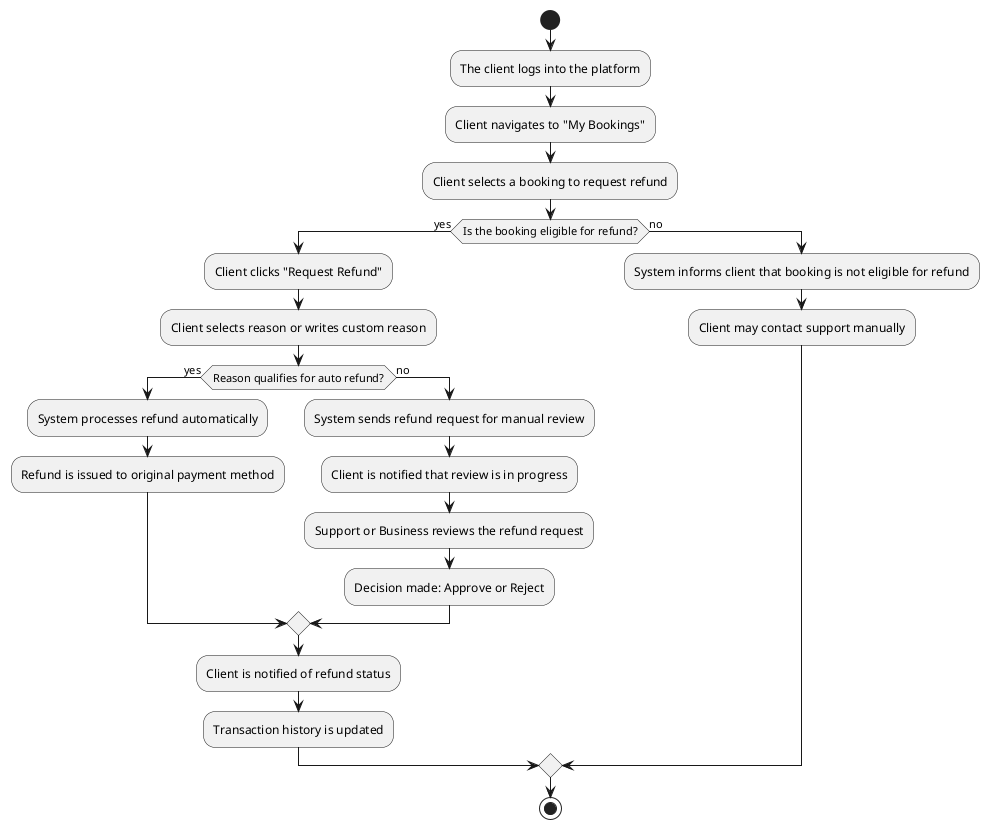 @startuml
start

:The client logs into the platform;
:Client navigates to "My Bookings";

:Client selects a booking to request refund;

if (Is the booking eligible for refund?) then (yes)
    :Client clicks "Request Refund";
    :Client selects reason or writes custom reason;

    if (Reason qualifies for auto refund?) then (yes)
        :System processes refund automatically;
        :Refund is issued to original payment method;
    else (no)
        :System sends refund request for manual review;
        :Client is notified that review is in progress;
        :Support or Business reviews the refund request;
        :Decision made: Approve or Reject;
    endif

    :Client is notified of refund status;
    :Transaction history is updated;
else (no)
    :System informs client that booking is not eligible for refund;
    :Client may contact support manually;
endif

stop
@enduml
